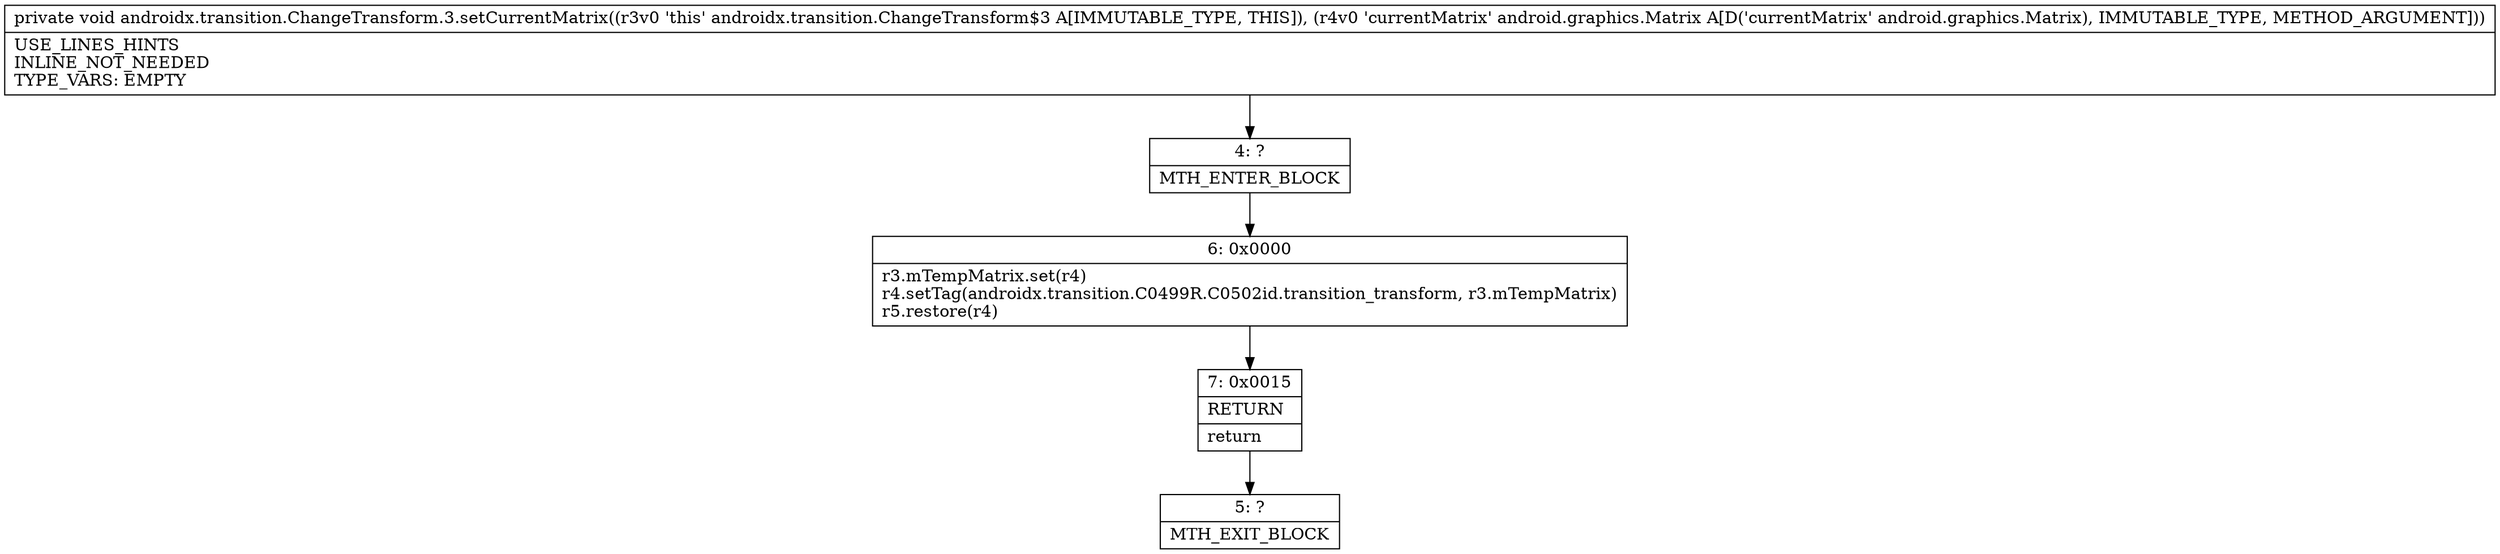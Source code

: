 digraph "CFG forandroidx.transition.ChangeTransform.3.setCurrentMatrix(Landroid\/graphics\/Matrix;)V" {
Node_4 [shape=record,label="{4\:\ ?|MTH_ENTER_BLOCK\l}"];
Node_6 [shape=record,label="{6\:\ 0x0000|r3.mTempMatrix.set(r4)\lr4.setTag(androidx.transition.C0499R.C0502id.transition_transform, r3.mTempMatrix)\lr5.restore(r4)\l}"];
Node_7 [shape=record,label="{7\:\ 0x0015|RETURN\l|return\l}"];
Node_5 [shape=record,label="{5\:\ ?|MTH_EXIT_BLOCK\l}"];
MethodNode[shape=record,label="{private void androidx.transition.ChangeTransform.3.setCurrentMatrix((r3v0 'this' androidx.transition.ChangeTransform$3 A[IMMUTABLE_TYPE, THIS]), (r4v0 'currentMatrix' android.graphics.Matrix A[D('currentMatrix' android.graphics.Matrix), IMMUTABLE_TYPE, METHOD_ARGUMENT]))  | USE_LINES_HINTS\lINLINE_NOT_NEEDED\lTYPE_VARS: EMPTY\l}"];
MethodNode -> Node_4;Node_4 -> Node_6;
Node_6 -> Node_7;
Node_7 -> Node_5;
}

